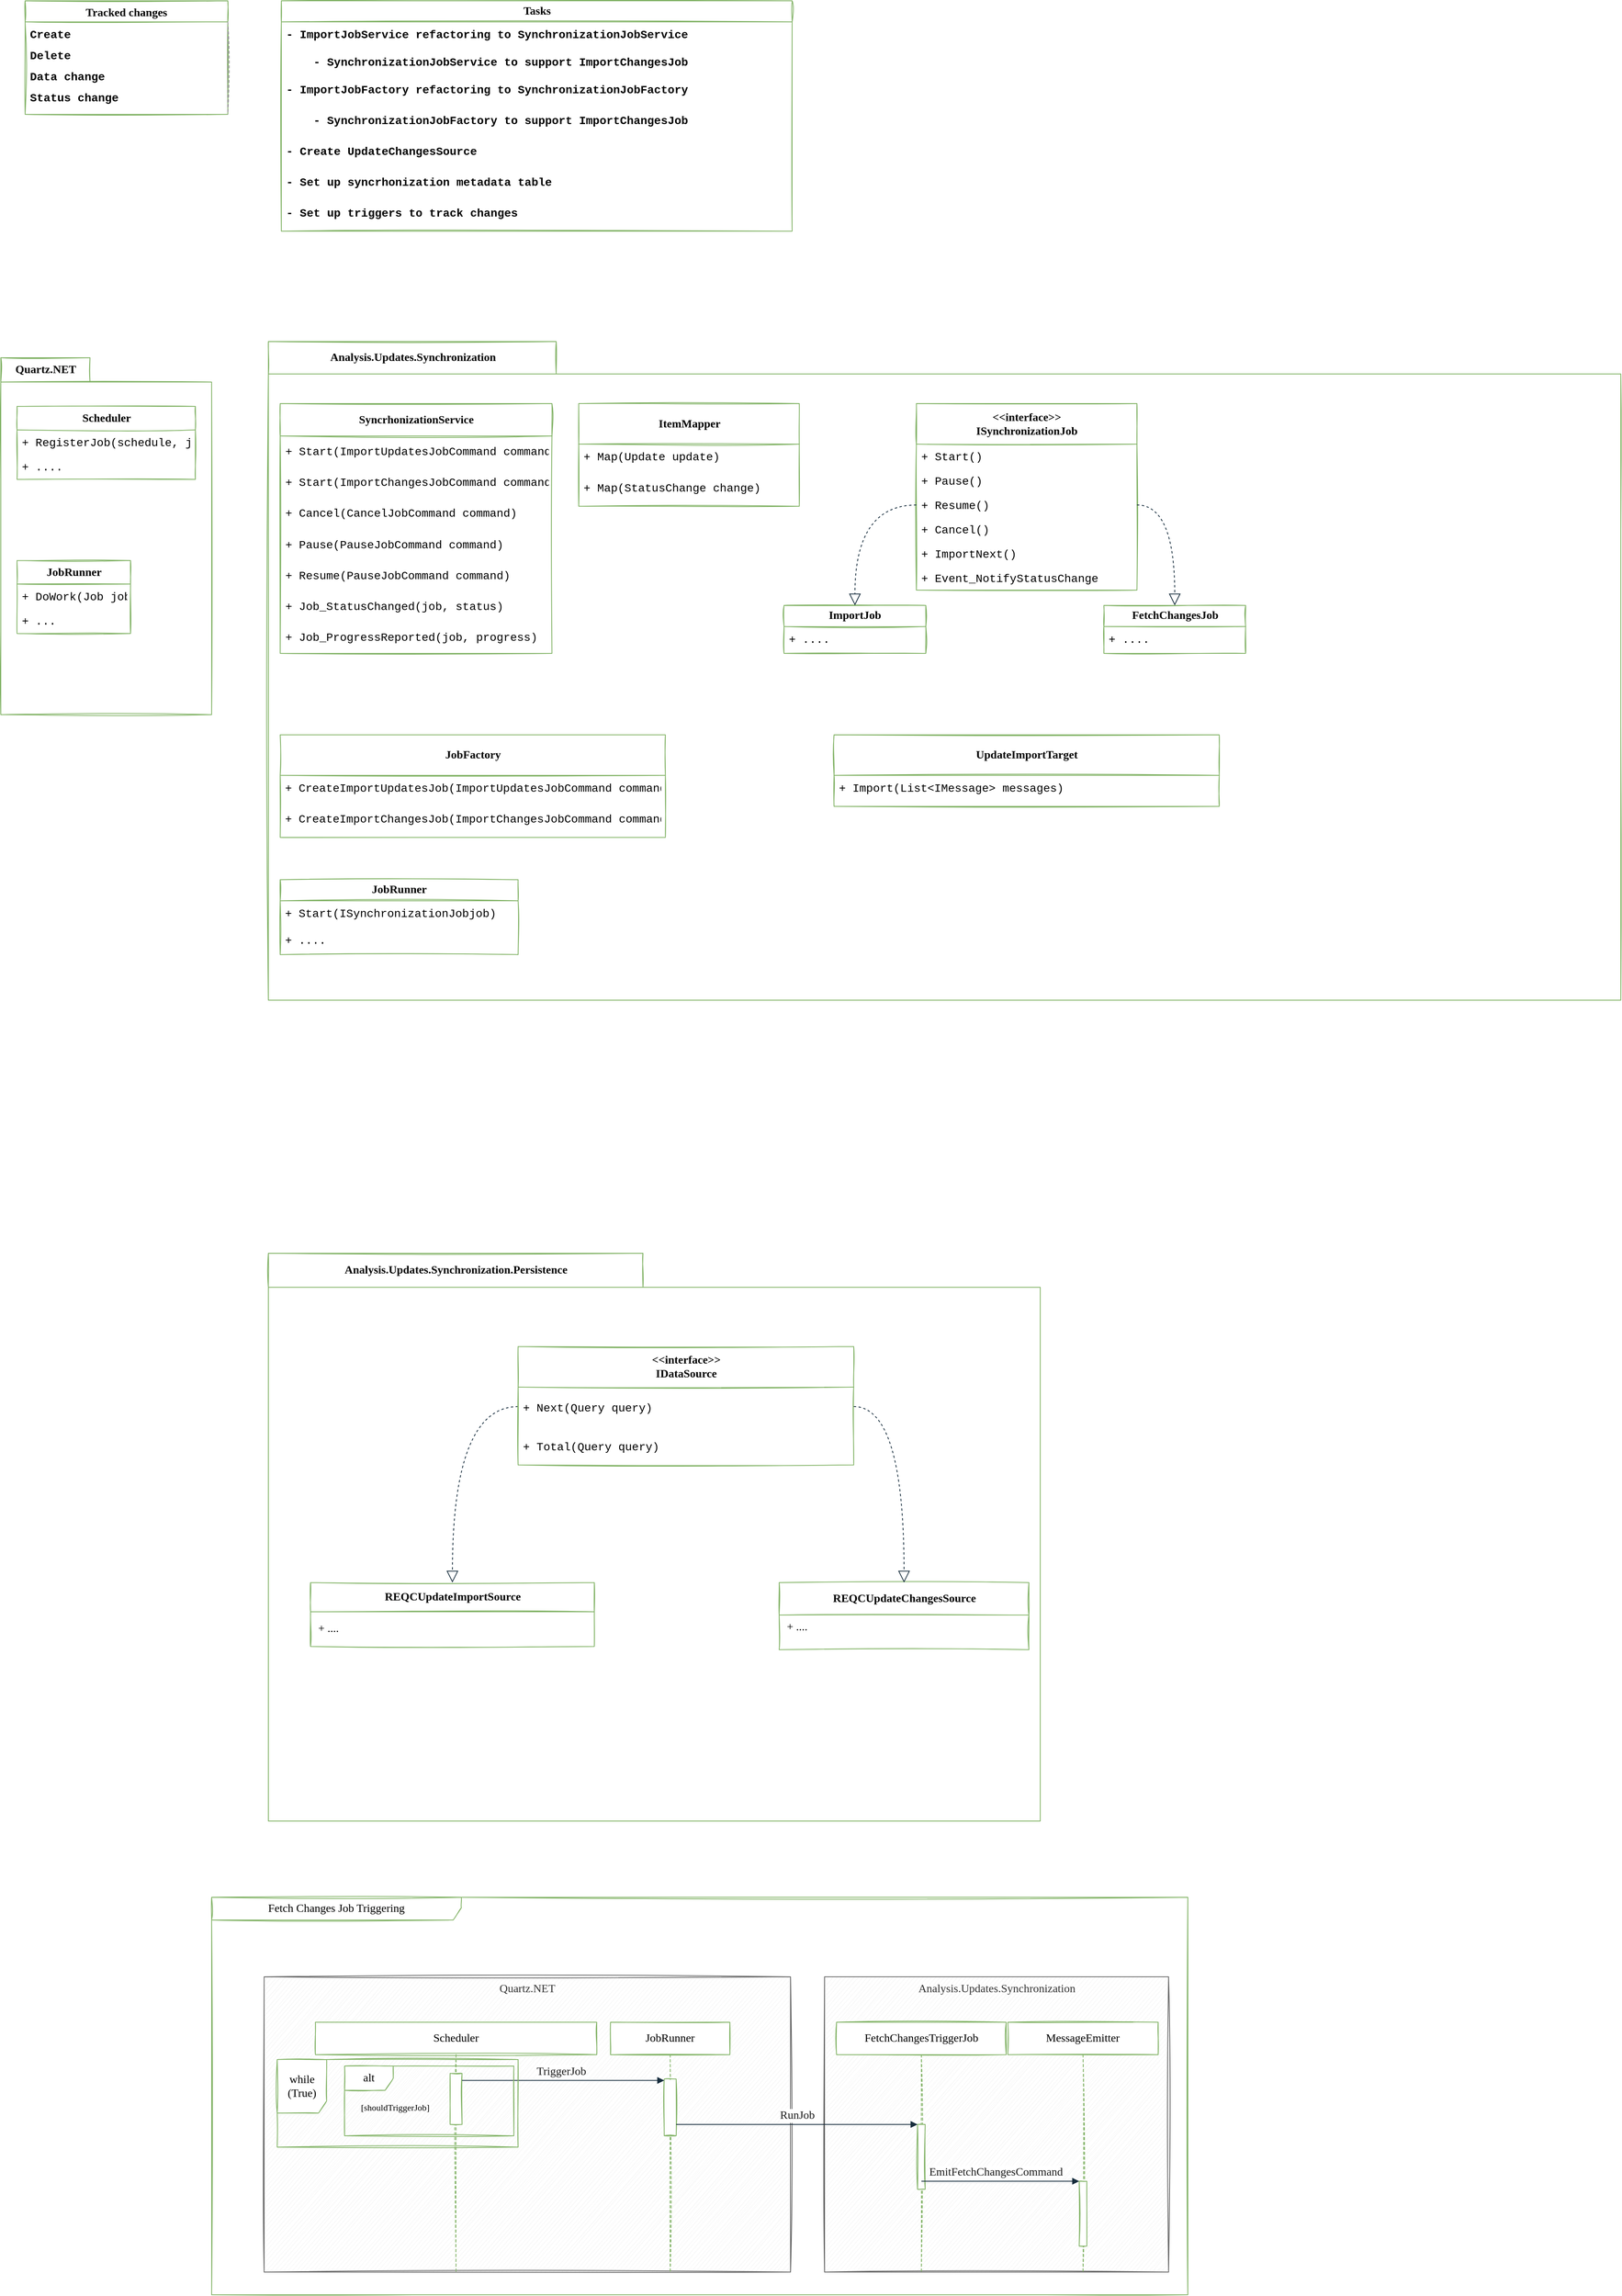 <mxfile version="13.9.9" type="github">
  <diagram id="ECBcf4AF0JtO1z4K7DSX" name="Page-1">
    <mxGraphModel dx="2830" dy="1084" grid="1" gridSize="14" guides="1" tooltips="1" connect="1" arrows="1" fold="1" page="1" pageScale="1" pageWidth="827" pageHeight="1169" background="#FFFFFF" math="0" shadow="0">
      <root>
        <mxCell id="0" />
        <mxCell id="1" parent="0" />
        <mxCell id="CNIEnDmMCDg7DlU-QSH8-22" value="Tracked changes" style="swimlane;fontStyle=1;childLayout=stackLayout;horizontal=1;startSize=26;horizontalStack=0;resizeParent=1;resizeParentMax=0;resizeLast=0;collapsible=1;marginBottom=0;rounded=0;shadow=0;strokeColor=#82b366;sketch=1;glass=0;separatorColor=#999999;fontFamily=Lucida Console;fillColor=none;fontSize=14;" parent="1" vertex="1">
          <mxGeometry x="20" y="210" width="250" height="140" as="geometry">
            <mxRectangle x="20" y="20" width="140" height="26" as="alternateBounds" />
          </mxGeometry>
        </mxCell>
        <mxCell id="CNIEnDmMCDg7DlU-QSH8-23" value="Create" style="text;strokeColor=none;fillColor=none;align=left;verticalAlign=top;spacingLeft=4;spacingRight=4;overflow=hidden;rotatable=0;points=[[0,0.5],[1,0.5]];portConstraint=eastwest;fontFamily=Courier New;fontSize=14;fontStyle=1" parent="CNIEnDmMCDg7DlU-QSH8-22" vertex="1">
          <mxGeometry y="26" width="250" height="26" as="geometry" />
        </mxCell>
        <mxCell id="CNIEnDmMCDg7DlU-QSH8-24" value="Delete" style="text;strokeColor=none;align=left;verticalAlign=top;spacingLeft=4;spacingRight=4;overflow=hidden;rotatable=0;points=[[0,0.5],[1,0.5]];portConstraint=eastwest;noLabel=0;fontFamily=Courier New;rounded=0;glass=0;shadow=0;sketch=0;fontSize=14;fontStyle=1" parent="CNIEnDmMCDg7DlU-QSH8-22" vertex="1">
          <mxGeometry y="52" width="250" height="26" as="geometry" />
        </mxCell>
        <mxCell id="CNIEnDmMCDg7DlU-QSH8-25" value="Data change" style="text;strokeColor=none;fillColor=none;align=left;verticalAlign=top;spacingLeft=4;spacingRight=4;overflow=hidden;rotatable=0;points=[[0,0.5],[1,0.5]];portConstraint=eastwest;fontFamily=Courier New;fontSize=14;fontStyle=1" parent="CNIEnDmMCDg7DlU-QSH8-22" vertex="1">
          <mxGeometry y="78" width="250" height="26" as="geometry" />
        </mxCell>
        <mxCell id="CNIEnDmMCDg7DlU-QSH8-26" value="Status change" style="text;strokeColor=none;fillColor=none;align=left;verticalAlign=top;spacingLeft=4;spacingRight=4;overflow=hidden;rotatable=0;points=[[0,0.5],[1,0.5]];portConstraint=eastwest;fontFamily=Courier New;fontSize=14;fontStyle=1" parent="CNIEnDmMCDg7DlU-QSH8-22" vertex="1">
          <mxGeometry y="104" width="250" height="36" as="geometry" />
        </mxCell>
        <mxCell id="-ayLkiG4syY7ho0zuzDr-17" value="Quartz.NET" style="shape=folder;fontStyle=1;tabWidth=110;tabHeight=30;tabPosition=left;html=1;boundedLbl=1;labelInHeader=1;rounded=0;shadow=0;glass=0;sketch=1;startSize=26;strokeColor=#82b366;fillColor=none;fontFamily=Lucida Console;fontSize=14;" parent="1" vertex="1">
          <mxGeometry x="-10" y="650" width="260" height="440" as="geometry" />
        </mxCell>
        <mxCell id="-ayLkiG4syY7ho0zuzDr-19" value="Scheduler" style="swimlane;fontStyle=1;align=center;verticalAlign=middle;childLayout=stackLayout;horizontal=1;startSize=29;horizontalStack=0;resizeParent=1;resizeParentMax=0;resizeLast=0;collapsible=0;marginBottom=0;html=1;rounded=0;shadow=0;glass=0;sketch=1;strokeColor=#82b366;fillColor=none;fontFamily=Lucida Console;fontSize=14;" parent="1" vertex="1">
          <mxGeometry x="10" y="710" width="220" height="90" as="geometry" />
        </mxCell>
        <mxCell id="-ayLkiG4syY7ho0zuzDr-21" value="+ RegisterJob(schedule, job)" style="text;html=1;strokeColor=none;fillColor=none;align=left;verticalAlign=middle;spacingLeft=4;spacingRight=4;overflow=hidden;rotatable=0;points=[[0,0.5],[1,0.5]];portConstraint=eastwest;fontFamily=Courier New;fontSize=14;" parent="-ayLkiG4syY7ho0zuzDr-19" vertex="1">
          <mxGeometry y="29" width="220" height="31" as="geometry" />
        </mxCell>
        <mxCell id="vq10Wp0aYiQOO_JATJNM-24" value="+ ...." style="text;html=1;strokeColor=none;fillColor=none;align=left;verticalAlign=middle;spacingLeft=4;spacingRight=4;overflow=hidden;rotatable=0;points=[[0,0.5],[1,0.5]];portConstraint=eastwest;fontFamily=Courier New;fontSize=14;" vertex="1" parent="-ayLkiG4syY7ho0zuzDr-19">
          <mxGeometry y="60" width="220" height="30" as="geometry" />
        </mxCell>
        <mxCell id="-ayLkiG4syY7ho0zuzDr-31" value="JobRunner" style="swimlane;fontStyle=1;align=center;verticalAlign=middle;childLayout=stackLayout;horizontal=1;startSize=29;horizontalStack=0;resizeParent=1;resizeParentMax=0;resizeLast=0;collapsible=0;marginBottom=0;html=1;rounded=0;shadow=0;glass=0;sketch=1;strokeColor=#82b366;fillColor=none;fontFamily=Lucida Console;fontSize=14;" parent="1" vertex="1">
          <mxGeometry x="10" y="900" width="140" height="90" as="geometry" />
        </mxCell>
        <mxCell id="-ayLkiG4syY7ho0zuzDr-32" value="+ DoWork(Job job)" style="text;html=1;strokeColor=none;fillColor=none;align=left;verticalAlign=middle;spacingLeft=4;spacingRight=4;overflow=hidden;rotatable=0;points=[[0,0.5],[1,0.5]];portConstraint=eastwest;fontFamily=Courier New;fontSize=14;" parent="-ayLkiG4syY7ho0zuzDr-31" vertex="1">
          <mxGeometry y="29" width="140" height="31" as="geometry" />
        </mxCell>
        <mxCell id="vq10Wp0aYiQOO_JATJNM-25" value="+ ..." style="text;html=1;strokeColor=none;fillColor=none;align=left;verticalAlign=middle;spacingLeft=4;spacingRight=4;overflow=hidden;rotatable=0;points=[[0,0.5],[1,0.5]];portConstraint=eastwest;fontFamily=Courier New;fontSize=14;" vertex="1" parent="-ayLkiG4syY7ho0zuzDr-31">
          <mxGeometry y="60" width="140" height="30" as="geometry" />
        </mxCell>
        <mxCell id="vq10Wp0aYiQOO_JATJNM-88" value="Analysis.Updates.Synchronization" style="shape=folder;fontStyle=1;tabWidth=355;tabHeight=40;tabPosition=left;html=1;boundedLbl=1;labelInHeader=1;rounded=0;shadow=0;glass=0;sketch=1;startSize=29;strokeColor=#82b366;fontFamily=Lucida Console;fillColor=none;fontSize=14;recursiveResize=0;" vertex="1" parent="1">
          <mxGeometry x="320" y="630" width="1668" height="812" as="geometry" />
        </mxCell>
        <mxCell id="vq10Wp0aYiQOO_JATJNM-78" value="SyncrhonizationService" style="swimlane;fontStyle=1;childLayout=stackLayout;horizontal=1;startSize=40;fillColor=none;horizontalStack=0;resizeParent=1;resizeParentMax=0;resizeLast=0;collapsible=1;marginBottom=0;rounded=0;shadow=0;glass=0;sketch=1;strokeColor=#82b366;fontFamily=Lucida Console;html=1;fontSize=14;" vertex="1" parent="vq10Wp0aYiQOO_JATJNM-88">
          <mxGeometry x="14.573" y="76.557" width="335.17" height="307.949" as="geometry">
            <mxRectangle x="470" y="290" width="190" height="40" as="alternateBounds" />
          </mxGeometry>
        </mxCell>
        <mxCell id="vq10Wp0aYiQOO_JATJNM-81" value="+ Start(ImportUpdatesJobCommand command)" style="text;html=1;strokeColor=none;fillColor=none;align=left;verticalAlign=middle;spacingLeft=4;spacingRight=4;overflow=hidden;rotatable=0;points=[[0,0.5],[1,0.5]];portConstraint=eastwest;fontFamily=Courier New;fontSize=14;" vertex="1" parent="vq10Wp0aYiQOO_JATJNM-78">
          <mxGeometry y="40" width="335.17" height="38.278" as="geometry" />
        </mxCell>
        <mxCell id="vq10Wp0aYiQOO_JATJNM-82" value="+ Start(ImportChangesJobCommand command)" style="text;html=1;strokeColor=none;fillColor=none;align=left;verticalAlign=middle;spacingLeft=4;spacingRight=4;overflow=hidden;rotatable=0;points=[[0,0.5],[1,0.5]];portConstraint=eastwest;fontFamily=Courier New;fontSize=14;" vertex="1" parent="vq10Wp0aYiQOO_JATJNM-78">
          <mxGeometry y="78.278" width="335.17" height="38.278" as="geometry" />
        </mxCell>
        <mxCell id="vq10Wp0aYiQOO_JATJNM-83" value="+ Cancel(CancelJobCommand command) " style="text;html=1;strokeColor=none;fillColor=none;align=left;verticalAlign=middle;spacingLeft=4;spacingRight=4;overflow=hidden;rotatable=0;points=[[0,0.5],[1,0.5]];portConstraint=eastwest;fontFamily=Courier New;fontSize=14;" vertex="1" parent="vq10Wp0aYiQOO_JATJNM-78">
          <mxGeometry y="116.557" width="335.17" height="38.278" as="geometry" />
        </mxCell>
        <mxCell id="vq10Wp0aYiQOO_JATJNM-84" value="+ Pause(PauseJobCommand command) " style="text;html=1;strokeColor=none;fillColor=none;align=left;verticalAlign=middle;spacingLeft=4;spacingRight=4;overflow=hidden;rotatable=0;points=[[0,0.5],[1,0.5]];portConstraint=eastwest;fontFamily=Courier New;fontSize=14;" vertex="1" parent="vq10Wp0aYiQOO_JATJNM-78">
          <mxGeometry y="154.835" width="335.17" height="38.278" as="geometry" />
        </mxCell>
        <mxCell id="vq10Wp0aYiQOO_JATJNM-85" value="+ Resume(PauseJobCommand command) " style="text;html=1;fillColor=none;align=left;verticalAlign=middle;spacingLeft=4;spacingRight=4;overflow=hidden;rotatable=0;points=[[0,0.5],[1,0.5]];portConstraint=eastwest;fontFamily=Courier New;fontSize=14;" vertex="1" parent="vq10Wp0aYiQOO_JATJNM-78">
          <mxGeometry y="193.114" width="335.17" height="38.278" as="geometry" />
        </mxCell>
        <mxCell id="vq10Wp0aYiQOO_JATJNM-87" value="+ Job_StatusChanged(job, status)" style="text;html=1;fillColor=none;align=left;verticalAlign=middle;spacingLeft=4;spacingRight=4;overflow=hidden;rotatable=0;points=[[0,0.5],[1,0.5]];portConstraint=eastwest;fontFamily=Courier New;fontSize=14;" vertex="1" parent="vq10Wp0aYiQOO_JATJNM-78">
          <mxGeometry y="231.392" width="335.17" height="38.278" as="geometry" />
        </mxCell>
        <mxCell id="vq10Wp0aYiQOO_JATJNM-86" value="+ Job_ProgressReported(job, progress) " style="text;html=1;fillColor=none;align=left;verticalAlign=middle;spacingLeft=4;spacingRight=4;overflow=hidden;rotatable=0;points=[[0,0.5],[1,0.5]];portConstraint=eastwest;fontFamily=Courier New;fontSize=14;" vertex="1" parent="vq10Wp0aYiQOO_JATJNM-78">
          <mxGeometry y="269.671" width="335.17" height="38.278" as="geometry" />
        </mxCell>
        <mxCell id="vq10Wp0aYiQOO_JATJNM-74" value="JobFactory" style="swimlane;fontStyle=1;childLayout=stackLayout;horizontal=1;startSize=50;fillColor=none;horizontalStack=0;resizeParent=1;resizeParentMax=0;resizeLast=0;collapsible=1;marginBottom=0;rounded=0;shadow=0;glass=0;sketch=1;strokeColor=#82b366;fontFamily=Lucida Console;html=1;fontSize=14;" vertex="1" parent="vq10Wp0aYiQOO_JATJNM-88">
          <mxGeometry x="14.573" y="484.858" width="475.068" height="126.557" as="geometry">
            <mxRectangle x="1020" y="290" width="100" height="50" as="alternateBounds" />
          </mxGeometry>
        </mxCell>
        <mxCell id="vq10Wp0aYiQOO_JATJNM-75" value="+ CreateImportUpdatesJob(ImportUpdatesJobCommand command)" style="text;strokeColor=none;fillColor=none;align=left;verticalAlign=top;spacingLeft=4;spacingRight=4;overflow=hidden;rotatable=0;points=[[0,0.5],[1,0.5]];portConstraint=eastwest;fontFamily=Courier New;fontSize=14;" vertex="1" parent="vq10Wp0aYiQOO_JATJNM-74">
          <mxGeometry y="50" width="475.068" height="38.278" as="geometry" />
        </mxCell>
        <mxCell id="vq10Wp0aYiQOO_JATJNM-76" value="+ CreateImportChangesJob(ImportChangesJobCommand command)" style="text;strokeColor=none;fillColor=none;align=left;verticalAlign=top;spacingLeft=4;spacingRight=4;overflow=hidden;rotatable=0;points=[[0,0.5],[1,0.5]];portConstraint=eastwest;fontFamily=Courier New;fontSize=14;" vertex="1" parent="vq10Wp0aYiQOO_JATJNM-74">
          <mxGeometry y="88.278" width="475.068" height="38.278" as="geometry" />
        </mxCell>
        <mxCell id="vq10Wp0aYiQOO_JATJNM-92" value="&lt;b style=&quot;font-size: 14px;&quot;&gt;JobRunner&lt;/b&gt;" style="swimlane;fontStyle=0;childLayout=stackLayout;horizontal=1;startSize=26;fillColor=none;horizontalStack=0;resizeParent=1;resizeParentMax=0;resizeLast=0;collapsible=1;marginBottom=0;rounded=0;shadow=0;glass=0;sketch=1;strokeColor=#82b366;fontFamily=Lucida Console;html=1;fontSize=14;" vertex="1" parent="vq10Wp0aYiQOO_JATJNM-88">
          <mxGeometry x="14.57" y="663.49" width="293.43" height="92.349" as="geometry" />
        </mxCell>
        <mxCell id="vq10Wp0aYiQOO_JATJNM-93" value="+ Start(ISynchronizationJobjob)" style="text;strokeColor=none;fillColor=none;align=left;verticalAlign=top;spacingLeft=4;spacingRight=4;overflow=hidden;rotatable=0;points=[[0,0.5],[1,0.5]];portConstraint=eastwest;fontFamily=Courier New;fontSize=14;" vertex="1" parent="vq10Wp0aYiQOO_JATJNM-92">
          <mxGeometry y="26" width="293.43" height="33.175" as="geometry" />
        </mxCell>
        <mxCell id="vq10Wp0aYiQOO_JATJNM-96" value="+ ...." style="text;strokeColor=none;fillColor=none;align=left;verticalAlign=top;spacingLeft=4;spacingRight=4;overflow=hidden;rotatable=0;points=[[0,0.5],[1,0.5]];portConstraint=eastwest;fontFamily=Courier New;fontSize=14;" vertex="1" parent="vq10Wp0aYiQOO_JATJNM-92">
          <mxGeometry y="59.175" width="293.43" height="33.175" as="geometry" />
        </mxCell>
        <mxCell id="vq10Wp0aYiQOO_JATJNM-108" value="ItemMapper" style="swimlane;fontStyle=1;childLayout=stackLayout;horizontal=1;startSize=50;fillColor=none;horizontalStack=0;resizeParent=1;resizeParentMax=0;resizeLast=0;collapsible=1;marginBottom=0;rounded=0;shadow=0;glass=0;sketch=1;strokeColor=#82b366;fontFamily=Lucida Console;html=1;fontSize=14;" vertex="1" parent="vq10Wp0aYiQOO_JATJNM-88">
          <mxGeometry x="382.774" y="76.552" width="272.022" height="126.557" as="geometry">
            <mxRectangle x="830" y="50" width="200" height="50" as="alternateBounds" />
          </mxGeometry>
        </mxCell>
        <mxCell id="vq10Wp0aYiQOO_JATJNM-109" value="+ Map(Update update)" style="text;strokeColor=none;fillColor=none;align=left;verticalAlign=top;spacingLeft=4;spacingRight=4;overflow=hidden;rotatable=0;points=[[0,0.5],[1,0.5]];portConstraint=eastwest;fontFamily=Courier New;fontSize=14;" vertex="1" parent="vq10Wp0aYiQOO_JATJNM-108">
          <mxGeometry y="50" width="272.022" height="38.278" as="geometry" />
        </mxCell>
        <mxCell id="vq10Wp0aYiQOO_JATJNM-110" value="+ Map(StatusChange change)" style="text;strokeColor=none;fillColor=none;align=left;verticalAlign=top;spacingLeft=4;spacingRight=4;overflow=hidden;rotatable=0;points=[[0,0.5],[1,0.5]];portConstraint=eastwest;fontFamily=Courier New;fontSize=14;" vertex="1" parent="vq10Wp0aYiQOO_JATJNM-108">
          <mxGeometry y="88.278" width="272.022" height="38.278" as="geometry" />
        </mxCell>
        <mxCell id="vq10Wp0aYiQOO_JATJNM-141" value="&lt;div&gt;&amp;lt;&amp;lt;interface&amp;gt;&amp;gt;&lt;/div&gt;&lt;div&gt;ISynchronizationJob&lt;br&gt;&lt;/div&gt;" style="swimlane;fontStyle=1;childLayout=stackLayout;horizontal=1;startSize=50;fillColor=none;horizontalStack=0;resizeParent=1;resizeParentMax=0;resizeLast=0;collapsible=1;marginBottom=0;rounded=0;shadow=0;glass=0;sketch=1;strokeColor=#82b366;fontFamily=Lucida Console;html=1;fontSize=14;" vertex="1" parent="vq10Wp0aYiQOO_JATJNM-88">
          <mxGeometry x="799.216" y="76.548" width="272.022" height="230" as="geometry">
            <mxRectangle x="830" y="50" width="200" height="50" as="alternateBounds" />
          </mxGeometry>
        </mxCell>
        <mxCell id="vq10Wp0aYiQOO_JATJNM-142" value="+ Start()" style="text;strokeColor=none;fillColor=none;align=left;verticalAlign=top;spacingLeft=4;spacingRight=4;overflow=hidden;rotatable=0;points=[[0,0.5],[1,0.5]];portConstraint=eastwest;fontFamily=Courier New;fontSize=14;" vertex="1" parent="vq10Wp0aYiQOO_JATJNM-141">
          <mxGeometry y="50" width="272.022" height="30" as="geometry" />
        </mxCell>
        <mxCell id="vq10Wp0aYiQOO_JATJNM-143" value="+ Pause()" style="text;strokeColor=none;fillColor=none;align=left;verticalAlign=top;spacingLeft=4;spacingRight=4;overflow=hidden;rotatable=0;points=[[0,0.5],[1,0.5]];portConstraint=eastwest;fontFamily=Courier New;fontSize=14;" vertex="1" parent="vq10Wp0aYiQOO_JATJNM-141">
          <mxGeometry y="80" width="272.022" height="30" as="geometry" />
        </mxCell>
        <mxCell id="vq10Wp0aYiQOO_JATJNM-144" value="+ Resume()" style="text;strokeColor=none;fillColor=none;align=left;verticalAlign=top;spacingLeft=4;spacingRight=4;overflow=hidden;rotatable=0;points=[[0,0.5],[1,0.5]];portConstraint=eastwest;fontFamily=Courier New;fontSize=14;" vertex="1" parent="vq10Wp0aYiQOO_JATJNM-141">
          <mxGeometry y="110" width="272.022" height="30" as="geometry" />
        </mxCell>
        <mxCell id="vq10Wp0aYiQOO_JATJNM-145" value="+ Cancel()" style="text;strokeColor=none;fillColor=none;align=left;verticalAlign=top;spacingLeft=4;spacingRight=4;overflow=hidden;rotatable=0;points=[[0,0.5],[1,0.5]];portConstraint=eastwest;fontFamily=Courier New;fontSize=14;" vertex="1" parent="vq10Wp0aYiQOO_JATJNM-141">
          <mxGeometry y="140" width="272.022" height="30" as="geometry" />
        </mxCell>
        <mxCell id="vq10Wp0aYiQOO_JATJNM-146" value="+ ImportNext()" style="text;strokeColor=none;fillColor=none;align=left;verticalAlign=top;spacingLeft=4;spacingRight=4;overflow=hidden;rotatable=0;points=[[0,0.5],[1,0.5]];portConstraint=eastwest;fontFamily=Courier New;fontSize=14;" vertex="1" parent="vq10Wp0aYiQOO_JATJNM-141">
          <mxGeometry y="170" width="272.022" height="30" as="geometry" />
        </mxCell>
        <mxCell id="vq10Wp0aYiQOO_JATJNM-147" value="+ Event_NotifyStatusChange" style="text;strokeColor=none;fillColor=none;align=left;verticalAlign=top;spacingLeft=4;spacingRight=4;overflow=hidden;rotatable=0;points=[[0,0.5],[1,0.5]];portConstraint=eastwest;fontFamily=Courier New;fontSize=14;" vertex="1" parent="vq10Wp0aYiQOO_JATJNM-141">
          <mxGeometry y="200" width="272.022" height="30" as="geometry" />
        </mxCell>
        <mxCell id="vq10Wp0aYiQOO_JATJNM-112" value="&lt;b style=&quot;font-size: 14px;&quot;&gt;ImportJob&lt;/b&gt;" style="swimlane;fontStyle=0;childLayout=stackLayout;horizontal=1;startSize=26;fillColor=none;horizontalStack=0;resizeParent=1;resizeParentMax=0;resizeLast=0;collapsible=1;marginBottom=0;rounded=0;shadow=0;glass=0;sketch=1;strokeColor=#82b366;fontFamily=Lucida Console;html=1;fontSize=14;" vertex="1" parent="vq10Wp0aYiQOO_JATJNM-88">
          <mxGeometry x="636.003" y="325.32" width="174.871" height="59.175" as="geometry" />
        </mxCell>
        <mxCell id="vq10Wp0aYiQOO_JATJNM-113" value="+ ...." style="text;strokeColor=none;fillColor=none;align=left;verticalAlign=top;spacingLeft=4;spacingRight=4;overflow=hidden;rotatable=0;points=[[0,0.5],[1,0.5]];portConstraint=eastwest;fontFamily=Courier New;fontSize=14;" vertex="1" parent="vq10Wp0aYiQOO_JATJNM-112">
          <mxGeometry y="26" width="174.871" height="33.175" as="geometry" />
        </mxCell>
        <mxCell id="vq10Wp0aYiQOO_JATJNM-116" value="&lt;b style=&quot;font-size: 14px;&quot;&gt;FetchChangesJob&lt;/b&gt;" style="swimlane;fontStyle=0;childLayout=stackLayout;horizontal=1;startSize=26;fillColor=none;horizontalStack=0;resizeParent=1;resizeParentMax=0;resizeLast=0;collapsible=1;marginBottom=0;rounded=0;shadow=0;glass=0;sketch=1;strokeColor=#82b366;fontFamily=Lucida Console;html=1;fontSize=14;" vertex="1" parent="vq10Wp0aYiQOO_JATJNM-88">
          <mxGeometry x="1030.435" y="325.32" width="174.871" height="59.175" as="geometry" />
        </mxCell>
        <mxCell id="vq10Wp0aYiQOO_JATJNM-117" value="+ ...." style="text;strokeColor=none;fillColor=none;align=left;verticalAlign=top;spacingLeft=4;spacingRight=4;overflow=hidden;rotatable=0;points=[[0,0.5],[1,0.5]];portConstraint=eastwest;fontFamily=Courier New;fontSize=14;" vertex="1" parent="vq10Wp0aYiQOO_JATJNM-116">
          <mxGeometry y="26" width="174.871" height="33.175" as="geometry" />
        </mxCell>
        <mxCell id="vq10Wp0aYiQOO_JATJNM-148" style="edgeStyle=orthogonalEdgeStyle;curved=1;rounded=1;orthogonalLoop=1;jettySize=auto;html=1;exitX=1;exitY=0.5;exitDx=0;exitDy=0;entryX=0.5;entryY=0;entryDx=0;entryDy=0;strokeColor=#182E3E;fillColor=#dae8fc;fontFamily=Lucida Console;fontSize=14;fontColor=#1A1A1A;dashed=1;endFill=0;endArrow=block;endSize=12;" edge="1" parent="vq10Wp0aYiQOO_JATJNM-88" source="vq10Wp0aYiQOO_JATJNM-144" target="vq10Wp0aYiQOO_JATJNM-116">
          <mxGeometry relative="1" as="geometry" />
        </mxCell>
        <mxCell id="vq10Wp0aYiQOO_JATJNM-149" style="edgeStyle=orthogonalEdgeStyle;curved=1;rounded=1;orthogonalLoop=1;jettySize=auto;html=1;exitX=0;exitY=0.5;exitDx=0;exitDy=0;entryX=0.5;entryY=0;entryDx=0;entryDy=0;strokeColor=#182E3E;fillColor=#dae8fc;fontFamily=Lucida Console;fontSize=14;fontColor=#1A1A1A;dashed=1;endFill=0;endArrow=block;endSize=12;" edge="1" parent="vq10Wp0aYiQOO_JATJNM-88" source="vq10Wp0aYiQOO_JATJNM-144" target="vq10Wp0aYiQOO_JATJNM-112">
          <mxGeometry relative="1" as="geometry" />
        </mxCell>
        <mxCell id="vq10Wp0aYiQOO_JATJNM-233" value="UpdateImportTarget" style="swimlane;fontStyle=1;childLayout=stackLayout;horizontal=1;startSize=50;fillColor=none;horizontalStack=0;resizeParent=1;resizeParentMax=0;resizeLast=0;collapsible=1;marginBottom=0;rounded=0;shadow=0;glass=0;sketch=1;strokeColor=#82b366;fontFamily=Lucida Console;html=1;fontSize=14;" vertex="1" parent="vq10Wp0aYiQOO_JATJNM-88">
          <mxGeometry x="697.693" y="484.858" width="475.068" height="88.278" as="geometry">
            <mxRectangle x="1020" y="290" width="100" height="50" as="alternateBounds" />
          </mxGeometry>
        </mxCell>
        <mxCell id="vq10Wp0aYiQOO_JATJNM-235" value="+ Import(List&lt;IMessage&gt; messages)" style="text;strokeColor=none;fillColor=none;align=left;verticalAlign=top;spacingLeft=4;spacingRight=4;overflow=hidden;rotatable=0;points=[[0,0.5],[1,0.5]];portConstraint=eastwest;fontFamily=Courier New;fontSize=14;" vertex="1" parent="vq10Wp0aYiQOO_JATJNM-233">
          <mxGeometry y="50" width="475.068" height="38.278" as="geometry" />
        </mxCell>
        <mxCell id="vq10Wp0aYiQOO_JATJNM-118" value="Tasks" style="swimlane;fontStyle=1;childLayout=stackLayout;horizontal=1;startSize=26;fillColor=none;horizontalStack=0;resizeParent=1;resizeParentMax=0;resizeLast=0;collapsible=1;marginBottom=0;rounded=0;shadow=0;glass=0;sketch=1;strokeColor=#82b366;fontFamily=Lucida Console;html=1;fontSize=14;" vertex="1" parent="1">
          <mxGeometry x="336" y="210" width="630" height="284" as="geometry" />
        </mxCell>
        <mxCell id="vq10Wp0aYiQOO_JATJNM-119" value="- ImportJobService refactoring to SynchronizationJobService" style="text;strokeColor=none;fillColor=none;align=left;verticalAlign=top;spacingLeft=4;spacingRight=4;overflow=hidden;rotatable=0;points=[[0,0.5],[1,0.5]];portConstraint=eastwest;fontFamily=Courier New;fontSize=14;fontStyle=1" vertex="1" parent="vq10Wp0aYiQOO_JATJNM-118">
          <mxGeometry y="26" width="630" height="34" as="geometry" />
        </mxCell>
        <mxCell id="vq10Wp0aYiQOO_JATJNM-124" value="    - SynchronizationJobService to support ImportChangesJob" style="text;strokeColor=none;fillColor=none;align=left;verticalAlign=top;spacingLeft=4;spacingRight=4;overflow=hidden;rotatable=0;points=[[0,0.5],[1,0.5]];portConstraint=eastwest;fontFamily=Courier New;fontSize=14;fontStyle=1" vertex="1" parent="vq10Wp0aYiQOO_JATJNM-118">
          <mxGeometry y="60" width="630" height="34" as="geometry" />
        </mxCell>
        <mxCell id="vq10Wp0aYiQOO_JATJNM-122" value="- ImportJobFactory refactoring to SynchronizationJobFactory" style="text;strokeColor=none;fillColor=none;align=left;verticalAlign=top;spacingLeft=4;spacingRight=4;overflow=hidden;rotatable=0;points=[[0,0.5],[1,0.5]];portConstraint=eastwest;fontFamily=Courier New;fontSize=14;fontStyle=1" vertex="1" parent="vq10Wp0aYiQOO_JATJNM-118">
          <mxGeometry y="94" width="630" height="38" as="geometry" />
        </mxCell>
        <mxCell id="vq10Wp0aYiQOO_JATJNM-123" value="    - SynchronizationJobFactory to support ImportChangesJob" style="text;strokeColor=none;fillColor=none;align=left;verticalAlign=top;spacingLeft=4;spacingRight=4;overflow=hidden;rotatable=0;points=[[0,0.5],[1,0.5]];portConstraint=eastwest;fontFamily=Courier New;fontSize=14;fontStyle=1" vertex="1" parent="vq10Wp0aYiQOO_JATJNM-118">
          <mxGeometry y="132" width="630" height="38" as="geometry" />
        </mxCell>
        <mxCell id="vq10Wp0aYiQOO_JATJNM-125" value="- Create UpdateChangesSource" style="text;strokeColor=none;fillColor=none;align=left;verticalAlign=top;spacingLeft=4;spacingRight=4;overflow=hidden;rotatable=0;points=[[0,0.5],[1,0.5]];portConstraint=eastwest;fontFamily=Courier New;fontSize=14;labelBackgroundColor=none;fontStyle=1" vertex="1" parent="vq10Wp0aYiQOO_JATJNM-118">
          <mxGeometry y="170" width="630" height="38" as="geometry" />
        </mxCell>
        <mxCell id="vq10Wp0aYiQOO_JATJNM-129" value="- Set up syncrhonization metadata table" style="text;strokeColor=none;fillColor=none;align=left;verticalAlign=top;spacingLeft=4;spacingRight=4;overflow=hidden;rotatable=0;points=[[0,0.5],[1,0.5]];portConstraint=eastwest;fontFamily=Courier New;fontSize=14;fontStyle=1" vertex="1" parent="vq10Wp0aYiQOO_JATJNM-118">
          <mxGeometry y="208" width="630" height="38" as="geometry" />
        </mxCell>
        <mxCell id="vq10Wp0aYiQOO_JATJNM-130" value="- Set up triggers to track changes" style="text;strokeColor=none;fillColor=none;align=left;verticalAlign=top;spacingLeft=4;spacingRight=4;overflow=hidden;rotatable=0;points=[[0,0.5],[1,0.5]];portConstraint=eastwest;fontFamily=Courier New;fontSize=14;fontStyle=1" vertex="1" parent="vq10Wp0aYiQOO_JATJNM-118">
          <mxGeometry y="246" width="630" height="38" as="geometry" />
        </mxCell>
        <mxCell id="vq10Wp0aYiQOO_JATJNM-162" value="Analysis.Updates.Synchronization.Persistence" style="shape=folder;fontStyle=1;tabWidth=462;tabHeight=42;tabPosition=left;html=1;boundedLbl=1;labelInHeader=1;rounded=0;shadow=0;glass=0;labelBackgroundColor=none;sketch=1;startSize=29;strokeColor=#82b366;fillColor=none;fontFamily=Lucida Console;fontSize=14;" vertex="1" parent="1">
          <mxGeometry x="320" y="1754" width="952" height="700" as="geometry" />
        </mxCell>
        <mxCell id="vq10Wp0aYiQOO_JATJNM-104" value="REQCUpdateChangesSource" style="swimlane;fontStyle=1;childLayout=stackLayout;horizontal=1;startSize=40;fillColor=none;horizontalStack=0;resizeParent=1;resizeParentMax=0;resizeLast=0;collapsible=1;marginBottom=0;rounded=0;shadow=0;glass=0;sketch=1;strokeColor=#82b366;fontFamily=Lucida Console;html=1;fontSize=14;aspect=fixed;verticalAlign=middle;" vertex="1" parent="vq10Wp0aYiQOO_JATJNM-162">
          <mxGeometry x="630" y="406.04" width="308" height="82.723" as="geometry">
            <mxRectangle x="830" y="200" width="200" height="40" as="alternateBounds" />
          </mxGeometry>
        </mxCell>
        <mxCell id="vq10Wp0aYiQOO_JATJNM-151" value="&amp;nbsp;+ ...." style="text;strokeColor=none;fillColor=none;align=left;verticalAlign=top;spacingLeft=4;spacingRight=4;overflow=hidden;rotatable=0;points=[[0,0.5],[1,0.5]];portConstraint=eastwest;rounded=0;shadow=0;glass=0;labelBackgroundColor=none;sketch=1;startSize=26;fontFamily=Lucida Console;fontSize=14;html=1;" vertex="1" parent="vq10Wp0aYiQOO_JATJNM-104">
          <mxGeometry y="40" width="308" height="42.723" as="geometry" />
        </mxCell>
        <mxCell id="vq10Wp0aYiQOO_JATJNM-97" value="REQCUpdateImportSource" style="swimlane;fontStyle=1;childLayout=stackLayout;horizontal=1;startSize=36;fillColor=none;horizontalStack=0;resizeParent=1;resizeParentMax=0;resizeLast=0;collapsible=1;marginBottom=0;rounded=0;shadow=0;glass=0;sketch=1;strokeColor=#82b366;fontFamily=Lucida Console;html=1;fontSize=14;" vertex="1" parent="vq10Wp0aYiQOO_JATJNM-162">
          <mxGeometry x="52" y="406.04" width="350" height="78.723" as="geometry">
            <mxRectangle x="830" y="50" width="200" height="50" as="alternateBounds" />
          </mxGeometry>
        </mxCell>
        <mxCell id="vq10Wp0aYiQOO_JATJNM-150" value="&amp;nbsp;+ ...." style="text;strokeColor=none;fillColor=none;align=left;verticalAlign=middle;spacingLeft=4;spacingRight=4;overflow=hidden;rotatable=0;points=[[0,0.5],[1,0.5]];portConstraint=eastwest;rounded=0;shadow=0;glass=0;labelBackgroundColor=none;sketch=1;startSize=26;fontFamily=Lucida Console;fontSize=14;html=1;" vertex="1" parent="vq10Wp0aYiQOO_JATJNM-97">
          <mxGeometry y="36" width="350" height="42.723" as="geometry" />
        </mxCell>
        <mxCell id="vq10Wp0aYiQOO_JATJNM-156" style="edgeStyle=orthogonalEdgeStyle;curved=1;rounded=1;orthogonalLoop=1;jettySize=auto;html=1;exitX=0;exitY=0.5;exitDx=0;exitDy=0;entryX=0.5;entryY=0;entryDx=0;entryDy=0;strokeColor=#182E3E;fillColor=#dae8fc;fontFamily=Lucida Console;fontSize=14;fontColor=#1A1A1A;dashed=1;endFill=0;endArrow=block;endSize=12;" edge="1" parent="vq10Wp0aYiQOO_JATJNM-162" source="vq10Wp0aYiQOO_JATJNM-136" target="vq10Wp0aYiQOO_JATJNM-97">
          <mxGeometry relative="1" as="geometry" />
        </mxCell>
        <mxCell id="vq10Wp0aYiQOO_JATJNM-155" style="edgeStyle=orthogonalEdgeStyle;curved=1;rounded=1;orthogonalLoop=1;jettySize=auto;html=1;exitX=1;exitY=0.5;exitDx=0;exitDy=0;entryX=0.5;entryY=0;entryDx=0;entryDy=0;strokeColor=#182E3E;fillColor=#dae8fc;fontFamily=Lucida Console;fontSize=14;fontColor=#1A1A1A;dashed=1;endFill=0;endArrow=block;endSize=12;" edge="1" parent="vq10Wp0aYiQOO_JATJNM-162" source="vq10Wp0aYiQOO_JATJNM-136" target="vq10Wp0aYiQOO_JATJNM-104">
          <mxGeometry relative="1" as="geometry" />
        </mxCell>
        <mxCell id="vq10Wp0aYiQOO_JATJNM-135" value="&lt;div&gt;&amp;lt;&amp;lt;interface&amp;gt;&amp;gt;&lt;/div&gt;&lt;div&gt;IDataSource&lt;br&gt;&lt;/div&gt;" style="swimlane;fontStyle=1;childLayout=stackLayout;horizontal=1;startSize=50;fillColor=none;horizontalStack=0;resizeParent=1;resizeParentMax=0;resizeLast=0;collapsible=1;marginBottom=0;rounded=0;shadow=0;glass=0;sketch=1;strokeColor=#82b366;fontFamily=Lucida Console;html=1;fontSize=14;" vertex="1" parent="vq10Wp0aYiQOO_JATJNM-162">
          <mxGeometry x="308.003" y="115.029" width="413.913" height="146" as="geometry">
            <mxRectangle x="830" y="50" width="200" height="50" as="alternateBounds" />
          </mxGeometry>
        </mxCell>
        <mxCell id="vq10Wp0aYiQOO_JATJNM-136" value="+ Next(Query query)" style="text;strokeColor=none;fillColor=none;align=left;verticalAlign=middle;spacingLeft=4;spacingRight=4;overflow=hidden;rotatable=0;points=[[0,0.5],[1,0.5]];portConstraint=eastwest;fontFamily=Courier New;fontSize=14;" vertex="1" parent="vq10Wp0aYiQOO_JATJNM-135">
          <mxGeometry y="50" width="413.913" height="48" as="geometry" />
        </mxCell>
        <mxCell id="vq10Wp0aYiQOO_JATJNM-137" value="+ Total(Query query)" style="text;strokeColor=none;fillColor=none;align=left;verticalAlign=middle;spacingLeft=4;spacingRight=4;overflow=hidden;rotatable=0;points=[[0,0.5],[1,0.5]];portConstraint=eastwest;fontFamily=Courier New;fontSize=14;" vertex="1" parent="vq10Wp0aYiQOO_JATJNM-135">
          <mxGeometry y="98" width="413.913" height="48" as="geometry" />
        </mxCell>
        <mxCell id="vq10Wp0aYiQOO_JATJNM-217" value="Fetch Changes Job Triggering" style="shape=umlFrame;whiteSpace=wrap;html=1;rounded=0;shadow=0;glass=0;labelBackgroundColor=none;sketch=1;startSize=26;strokeColor=#82b366;fillColor=#ffffff;fontFamily=Lucida Console;fontSize=14;align=center;width=308;height=28;container=1;" vertex="1" parent="1">
          <mxGeometry x="250" y="2548" width="1204" height="490" as="geometry">
            <mxRectangle x="250" y="2548" width="280" height="28" as="alternateBounds" />
          </mxGeometry>
        </mxCell>
        <mxCell id="vq10Wp0aYiQOO_JATJNM-216" value="Analysis.Updates.Synchronization" style="text;align=center;rounded=0;shadow=0;glass=0;labelBackgroundColor=none;sketch=1;startSize=26;strokeColor=#666666;fillColor=#f5f5f5;fontFamily=Lucida Console;fontSize=14;html=1;fontColor=#333333;container=1;" vertex="1" parent="vq10Wp0aYiQOO_JATJNM-217">
          <mxGeometry x="756" y="98" width="424.29" height="364" as="geometry" />
        </mxCell>
        <mxCell id="vq10Wp0aYiQOO_JATJNM-201" value="FetchChangesTriggerJob" style="shape=umlLifeline;perimeter=lifelinePerimeter;whiteSpace=wrap;html=1;container=1;collapsible=0;recursiveResize=0;outlineConnect=0;rounded=0;shadow=0;glass=0;labelBackgroundColor=none;sketch=1;startSize=26;strokeColor=#82b366;fillColor=#ffffff;fontFamily=Lucida Console;fontSize=14;" vertex="1" parent="vq10Wp0aYiQOO_JATJNM-216">
          <mxGeometry x="14.76" y="56" width="209.24" height="308" as="geometry" />
        </mxCell>
        <mxCell id="vq10Wp0aYiQOO_JATJNM-209" value="" style="html=1;points=[];perimeter=orthogonalPerimeter;rounded=0;shadow=0;glass=0;labelBackgroundColor=none;sketch=1;startSize=26;strokeColor=#82b366;fillColor=#ffffff;fontFamily=Lucida Console;fontSize=14;" vertex="1" parent="vq10Wp0aYiQOO_JATJNM-201">
          <mxGeometry x="99.887" y="126" width="9.458" height="80" as="geometry" />
        </mxCell>
        <mxCell id="vq10Wp0aYiQOO_JATJNM-202" value="MessageEmitter" style="shape=umlLifeline;perimeter=lifelinePerimeter;whiteSpace=wrap;html=1;container=1;collapsible=0;recursiveResize=0;outlineConnect=0;rounded=0;shadow=0;glass=0;labelBackgroundColor=none;sketch=1;startSize=26;strokeColor=#82b366;fillColor=#ffffff;fontFamily=Lucida Console;fontSize=14;" vertex="1" parent="vq10Wp0aYiQOO_JATJNM-216">
          <mxGeometry x="226.046" y="56" width="185.378" height="308" as="geometry" />
        </mxCell>
        <mxCell id="vq10Wp0aYiQOO_JATJNM-211" value="" style="html=1;points=[];perimeter=orthogonalPerimeter;rounded=0;shadow=0;glass=0;labelBackgroundColor=none;sketch=1;startSize=26;strokeColor=#82b366;fillColor=#ffffff;fontFamily=Lucida Console;fontSize=14;" vertex="1" parent="vq10Wp0aYiQOO_JATJNM-202">
          <mxGeometry x="87.96" y="196" width="9.458" height="80" as="geometry" />
        </mxCell>
        <mxCell id="vq10Wp0aYiQOO_JATJNM-212" value="EmitFetchChangesCommand" style="html=1;verticalAlign=bottom;endArrow=block;entryX=0;entryY=0;strokeColor=#182E3E;fillColor=#dae8fc;fontFamily=Lucida Console;fontSize=14;fontColor=#1A1A1A;" edge="1" target="vq10Wp0aYiQOO_JATJNM-211" parent="vq10Wp0aYiQOO_JATJNM-216" source="vq10Wp0aYiQOO_JATJNM-201">
          <mxGeometry x="-0.059" relative="1" as="geometry">
            <mxPoint x="119.743" y="210" as="sourcePoint" />
            <mxPoint as="offset" />
          </mxGeometry>
        </mxCell>
        <mxCell id="vq10Wp0aYiQOO_JATJNM-215" value="&lt;div align=&quot;center&quot;&gt;Quartz.NET&lt;/div&gt;" style="text;align=center;rounded=0;shadow=0;glass=0;labelBackgroundColor=none;sketch=1;startSize=26;fontFamily=Lucida Console;fontSize=14;html=1;fillColor=#f5f5f5;strokeColor=#666666;fontColor=#333333;container=1;" vertex="1" parent="vq10Wp0aYiQOO_JATJNM-217">
          <mxGeometry x="64.76" y="98" width="649.24" height="364" as="geometry" />
        </mxCell>
        <mxCell id="vq10Wp0aYiQOO_JATJNM-200" value="JobRunner" style="shape=umlLifeline;perimeter=lifelinePerimeter;whiteSpace=wrap;html=1;container=1;collapsible=0;recursiveResize=0;outlineConnect=0;rounded=0;shadow=0;glass=0;labelBackgroundColor=none;sketch=1;startSize=26;strokeColor=#82b366;fillColor=#ffffff;fontFamily=Lucida Console;fontSize=14;" vertex="1" parent="vq10Wp0aYiQOO_JATJNM-215">
          <mxGeometry x="427.239" y="56" width="147.188" height="308" as="geometry" />
        </mxCell>
        <mxCell id="vq10Wp0aYiQOO_JATJNM-205" value="" style="html=1;points=[];perimeter=orthogonalPerimeter;rounded=0;shadow=0;glass=0;labelBackgroundColor=none;sketch=1;startSize=26;strokeColor=#82b366;fillColor=#ffffff;fontFamily=Lucida Console;fontSize=14;" vertex="1" parent="vq10Wp0aYiQOO_JATJNM-200">
          <mxGeometry x="66.235" y="70" width="14.719" height="70" as="geometry" />
        </mxCell>
        <mxCell id="vq10Wp0aYiQOO_JATJNM-199" value="Scheduler" style="shape=umlLifeline;perimeter=lifelinePerimeter;whiteSpace=wrap;html=1;container=1;collapsible=0;recursiveResize=0;outlineConnect=0;rounded=0;shadow=0;glass=0;labelBackgroundColor=none;sketch=1;startSize=26;strokeColor=#82b366;fillColor=#ffffff;fontFamily=Lucida Console;fontSize=14;" vertex="1" parent="vq10Wp0aYiQOO_JATJNM-215">
          <mxGeometry x="63.239" y="56" width="347.001" height="308" as="geometry" />
        </mxCell>
        <mxCell id="vq10Wp0aYiQOO_JATJNM-203" value="" style="html=1;points=[];perimeter=orthogonalPerimeter;rounded=0;shadow=0;glass=0;labelBackgroundColor=none;sketch=1;startSize=26;strokeColor=#82b366;fillColor=#ffffff;fontFamily=Lucida Console;fontSize=14;" vertex="1" parent="vq10Wp0aYiQOO_JATJNM-199">
          <mxGeometry x="166.14" y="63" width="14.72" height="63" as="geometry" />
        </mxCell>
        <mxCell id="vq10Wp0aYiQOO_JATJNM-207" value="TriggerJob" style="html=1;verticalAlign=bottom;endArrow=block;entryX=0;entryY=0.025;strokeColor=#182E3E;fillColor=#dae8fc;fontFamily=Lucida Console;fontSize=14;fontColor=#1A1A1A;entryDx=0;entryDy=0;entryPerimeter=0;rounded=1;" edge="1" target="vq10Wp0aYiQOO_JATJNM-205" parent="vq10Wp0aYiQOO_JATJNM-215" source="vq10Wp0aYiQOO_JATJNM-203">
          <mxGeometry x="-0.019" relative="1" as="geometry">
            <mxPoint x="144.247" y="128" as="sourcePoint" />
            <mxPoint as="offset" />
          </mxGeometry>
        </mxCell>
        <mxCell id="vq10Wp0aYiQOO_JATJNM-221" value="alt" style="shape=umlFrame;whiteSpace=wrap;html=1;rounded=0;shadow=0;glass=0;labelBackgroundColor=none;sketch=1;startSize=26;strokeColor=#82b366;fillColor=#ffffff;fontFamily=Lucida Console;fontSize=14;align=center;" vertex="1" parent="vq10Wp0aYiQOO_JATJNM-215">
          <mxGeometry x="99.24" y="110" width="208.76" height="86" as="geometry" />
        </mxCell>
        <mxCell id="vq10Wp0aYiQOO_JATJNM-222" value="[shouldTriggerJob]" style="text;html=1;resizable=0;autosize=1;align=center;verticalAlign=middle;points=[];fillColor=none;strokeColor=none;rounded=0;shadow=0;glass=0;labelBackgroundColor=none;sketch=1;startSize=26;fontFamily=Lucida Console;fontSize=11;" vertex="1" parent="vq10Wp0aYiQOO_JATJNM-215">
          <mxGeometry x="91.24" y="154" width="140" height="14" as="geometry" />
        </mxCell>
        <mxCell id="vq10Wp0aYiQOO_JATJNM-210" value="RunJob" style="html=1;verticalAlign=bottom;startArrow=none;endArrow=block;startSize=8;strokeColor=#182E3E;fillColor=#dae8fc;fontFamily=Lucida Console;fontSize=14;fontColor=#1A1A1A;startFill=0;" edge="1" target="vq10Wp0aYiQOO_JATJNM-209" parent="vq10Wp0aYiQOO_JATJNM-217" source="vq10Wp0aYiQOO_JATJNM-205">
          <mxGeometry relative="1" as="geometry">
            <mxPoint x="456.284" y="280" as="sourcePoint" />
          </mxGeometry>
        </mxCell>
        <mxCell id="vq10Wp0aYiQOO_JATJNM-220" value="while (True)" style="shape=umlFrame;whiteSpace=wrap;html=1;rounded=0;shadow=0;glass=0;labelBackgroundColor=none;sketch=1;startSize=26;strokeColor=#82b366;fillColor=#ffffff;fontFamily=Lucida Console;fontSize=14;align=center;width=61;height=66;" vertex="1" parent="vq10Wp0aYiQOO_JATJNM-217">
          <mxGeometry x="80.88" y="200" width="297.12" height="108" as="geometry" />
        </mxCell>
      </root>
    </mxGraphModel>
  </diagram>
</mxfile>
